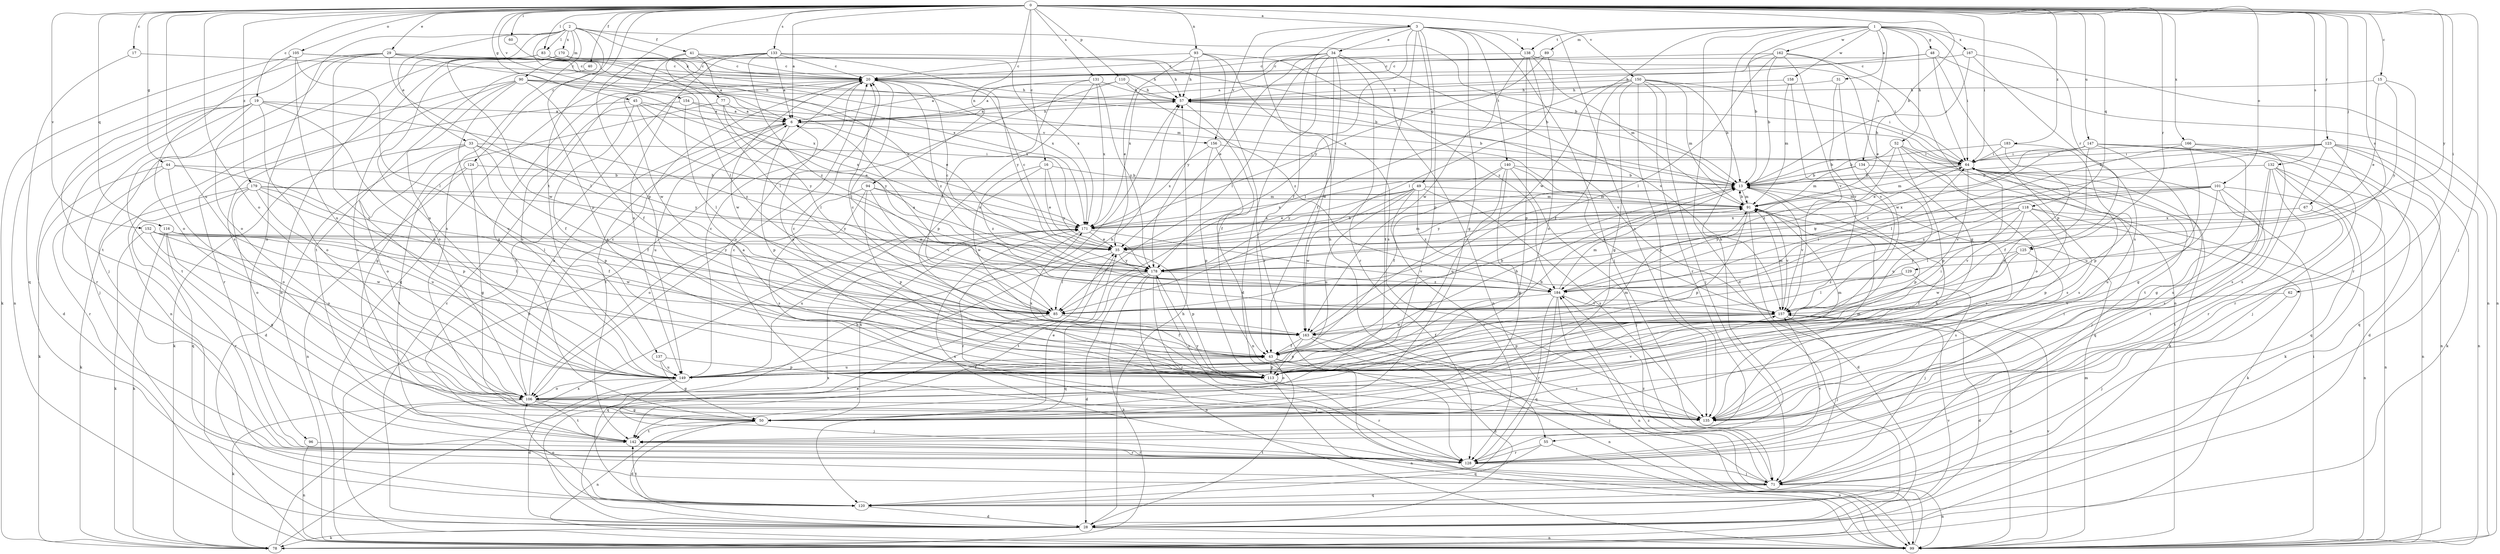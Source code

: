 strict digraph  {
0;
1;
2;
3;
6;
13;
15;
16;
17;
19;
20;
28;
29;
31;
33;
34;
35;
40;
41;
43;
44;
45;
48;
49;
50;
52;
55;
57;
60;
62;
64;
67;
71;
77;
78;
83;
85;
89;
90;
91;
93;
94;
96;
99;
101;
105;
106;
110;
113;
116;
118;
120;
123;
124;
125;
128;
129;
131;
132;
133;
134;
135;
137;
138;
140;
142;
147;
149;
150;
152;
154;
156;
157;
158;
162;
163;
166;
167;
170;
171;
178;
179;
183;
184;
0 -> 3  [label=a];
0 -> 6  [label=a];
0 -> 13  [label=b];
0 -> 15  [label=c];
0 -> 16  [label=c];
0 -> 17  [label=c];
0 -> 19  [label=c];
0 -> 29  [label=e];
0 -> 40  [label=f];
0 -> 44  [label=g];
0 -> 45  [label=g];
0 -> 60  [label=i];
0 -> 62  [label=i];
0 -> 64  [label=i];
0 -> 67  [label=j];
0 -> 71  [label=j];
0 -> 83  [label=l];
0 -> 93  [label=n];
0 -> 94  [label=n];
0 -> 101  [label=o];
0 -> 105  [label=o];
0 -> 106  [label=o];
0 -> 110  [label=p];
0 -> 113  [label=p];
0 -> 116  [label=q];
0 -> 118  [label=q];
0 -> 123  [label=r];
0 -> 124  [label=r];
0 -> 125  [label=r];
0 -> 129  [label=s];
0 -> 131  [label=s];
0 -> 132  [label=s];
0 -> 133  [label=s];
0 -> 137  [label=t];
0 -> 147  [label=u];
0 -> 149  [label=u];
0 -> 150  [label=v];
0 -> 152  [label=v];
0 -> 154  [label=v];
0 -> 166  [label=x];
0 -> 178  [label=y];
0 -> 179  [label=z];
0 -> 183  [label=z];
1 -> 13  [label=b];
1 -> 28  [label=d];
1 -> 31  [label=e];
1 -> 48  [label=g];
1 -> 52  [label=h];
1 -> 55  [label=h];
1 -> 64  [label=i];
1 -> 89  [label=m];
1 -> 125  [label=r];
1 -> 134  [label=s];
1 -> 138  [label=t];
1 -> 158  [label=w];
1 -> 162  [label=w];
1 -> 163  [label=w];
1 -> 167  [label=x];
2 -> 13  [label=b];
2 -> 33  [label=e];
2 -> 41  [label=f];
2 -> 77  [label=k];
2 -> 83  [label=l];
2 -> 85  [label=l];
2 -> 90  [label=m];
2 -> 96  [label=n];
2 -> 99  [label=n];
2 -> 113  [label=p];
2 -> 135  [label=s];
2 -> 170  [label=x];
3 -> 34  [label=e];
3 -> 43  [label=f];
3 -> 49  [label=g];
3 -> 50  [label=g];
3 -> 55  [label=h];
3 -> 71  [label=j];
3 -> 113  [label=p];
3 -> 135  [label=s];
3 -> 138  [label=t];
3 -> 140  [label=t];
3 -> 142  [label=t];
3 -> 156  [label=v];
3 -> 178  [label=y];
6 -> 57  [label=h];
6 -> 113  [label=p];
6 -> 142  [label=t];
6 -> 149  [label=u];
6 -> 156  [label=v];
13 -> 91  [label=m];
13 -> 113  [label=p];
13 -> 135  [label=s];
13 -> 157  [label=v];
13 -> 178  [label=y];
15 -> 35  [label=e];
15 -> 57  [label=h];
15 -> 128  [label=r];
15 -> 178  [label=y];
16 -> 13  [label=b];
16 -> 35  [label=e];
16 -> 163  [label=w];
16 -> 178  [label=y];
16 -> 184  [label=z];
17 -> 20  [label=c];
17 -> 120  [label=q];
19 -> 6  [label=a];
19 -> 28  [label=d];
19 -> 71  [label=j];
19 -> 106  [label=o];
19 -> 128  [label=r];
19 -> 142  [label=t];
19 -> 149  [label=u];
19 -> 184  [label=z];
20 -> 57  [label=h];
20 -> 85  [label=l];
20 -> 99  [label=n];
20 -> 142  [label=t];
20 -> 163  [label=w];
20 -> 184  [label=z];
28 -> 20  [label=c];
28 -> 35  [label=e];
28 -> 57  [label=h];
28 -> 78  [label=k];
28 -> 99  [label=n];
28 -> 157  [label=v];
28 -> 171  [label=x];
29 -> 20  [label=c];
29 -> 85  [label=l];
29 -> 91  [label=m];
29 -> 99  [label=n];
29 -> 106  [label=o];
29 -> 142  [label=t];
29 -> 149  [label=u];
29 -> 171  [label=x];
31 -> 57  [label=h];
31 -> 157  [label=v];
31 -> 163  [label=w];
33 -> 28  [label=d];
33 -> 43  [label=f];
33 -> 64  [label=i];
33 -> 78  [label=k];
33 -> 106  [label=o];
33 -> 113  [label=p];
33 -> 178  [label=y];
34 -> 20  [label=c];
34 -> 28  [label=d];
34 -> 35  [label=e];
34 -> 43  [label=f];
34 -> 85  [label=l];
34 -> 99  [label=n];
34 -> 128  [label=r];
34 -> 157  [label=v];
34 -> 163  [label=w];
34 -> 171  [label=x];
35 -> 13  [label=b];
35 -> 20  [label=c];
35 -> 85  [label=l];
35 -> 91  [label=m];
35 -> 113  [label=p];
35 -> 142  [label=t];
35 -> 178  [label=y];
40 -> 142  [label=t];
41 -> 6  [label=a];
41 -> 20  [label=c];
41 -> 57  [label=h];
41 -> 85  [label=l];
41 -> 163  [label=w];
43 -> 6  [label=a];
43 -> 13  [label=b];
43 -> 71  [label=j];
43 -> 106  [label=o];
43 -> 113  [label=p];
43 -> 135  [label=s];
43 -> 149  [label=u];
44 -> 13  [label=b];
44 -> 78  [label=k];
44 -> 106  [label=o];
44 -> 113  [label=p];
44 -> 128  [label=r];
45 -> 6  [label=a];
45 -> 35  [label=e];
45 -> 43  [label=f];
45 -> 128  [label=r];
45 -> 171  [label=x];
45 -> 178  [label=y];
48 -> 20  [label=c];
48 -> 57  [label=h];
48 -> 64  [label=i];
48 -> 99  [label=n];
48 -> 113  [label=p];
49 -> 35  [label=e];
49 -> 91  [label=m];
49 -> 128  [label=r];
49 -> 135  [label=s];
49 -> 149  [label=u];
49 -> 163  [label=w];
49 -> 171  [label=x];
49 -> 184  [label=z];
50 -> 13  [label=b];
50 -> 28  [label=d];
50 -> 35  [label=e];
50 -> 99  [label=n];
50 -> 142  [label=t];
50 -> 171  [label=x];
52 -> 13  [label=b];
52 -> 64  [label=i];
52 -> 78  [label=k];
52 -> 106  [label=o];
52 -> 113  [label=p];
52 -> 184  [label=z];
55 -> 99  [label=n];
55 -> 120  [label=q];
55 -> 128  [label=r];
57 -> 6  [label=a];
57 -> 43  [label=f];
57 -> 64  [label=i];
57 -> 157  [label=v];
60 -> 171  [label=x];
62 -> 71  [label=j];
62 -> 157  [label=v];
64 -> 13  [label=b];
64 -> 57  [label=h];
64 -> 71  [label=j];
64 -> 91  [label=m];
64 -> 120  [label=q];
64 -> 135  [label=s];
64 -> 157  [label=v];
67 -> 142  [label=t];
67 -> 171  [label=x];
71 -> 99  [label=n];
71 -> 120  [label=q];
71 -> 171  [label=x];
71 -> 184  [label=z];
77 -> 6  [label=a];
77 -> 50  [label=g];
77 -> 85  [label=l];
77 -> 178  [label=y];
78 -> 57  [label=h];
78 -> 171  [label=x];
83 -> 20  [label=c];
83 -> 35  [label=e];
83 -> 57  [label=h];
83 -> 71  [label=j];
83 -> 163  [label=w];
83 -> 171  [label=x];
85 -> 43  [label=f];
85 -> 64  [label=i];
85 -> 120  [label=q];
89 -> 20  [label=c];
89 -> 85  [label=l];
89 -> 171  [label=x];
90 -> 35  [label=e];
90 -> 43  [label=f];
90 -> 57  [label=h];
90 -> 99  [label=n];
90 -> 106  [label=o];
90 -> 135  [label=s];
90 -> 149  [label=u];
90 -> 171  [label=x];
91 -> 13  [label=b];
91 -> 28  [label=d];
91 -> 113  [label=p];
91 -> 157  [label=v];
91 -> 171  [label=x];
93 -> 20  [label=c];
93 -> 35  [label=e];
93 -> 57  [label=h];
93 -> 128  [label=r];
93 -> 135  [label=s];
93 -> 178  [label=y];
93 -> 184  [label=z];
94 -> 91  [label=m];
94 -> 106  [label=o];
94 -> 113  [label=p];
94 -> 135  [label=s];
94 -> 157  [label=v];
94 -> 171  [label=x];
96 -> 99  [label=n];
96 -> 128  [label=r];
99 -> 64  [label=i];
99 -> 91  [label=m];
99 -> 157  [label=v];
99 -> 184  [label=z];
101 -> 91  [label=m];
101 -> 99  [label=n];
101 -> 135  [label=s];
101 -> 142  [label=t];
101 -> 149  [label=u];
101 -> 171  [label=x];
101 -> 178  [label=y];
101 -> 184  [label=z];
105 -> 13  [label=b];
105 -> 20  [label=c];
105 -> 78  [label=k];
105 -> 85  [label=l];
105 -> 106  [label=o];
105 -> 149  [label=u];
106 -> 6  [label=a];
106 -> 20  [label=c];
106 -> 50  [label=g];
106 -> 78  [label=k];
106 -> 135  [label=s];
106 -> 142  [label=t];
106 -> 157  [label=v];
110 -> 6  [label=a];
110 -> 57  [label=h];
110 -> 106  [label=o];
110 -> 184  [label=z];
113 -> 6  [label=a];
113 -> 20  [label=c];
113 -> 91  [label=m];
113 -> 99  [label=n];
113 -> 128  [label=r];
113 -> 171  [label=x];
116 -> 35  [label=e];
116 -> 50  [label=g];
116 -> 78  [label=k];
116 -> 128  [label=r];
116 -> 163  [label=w];
116 -> 178  [label=y];
118 -> 78  [label=k];
118 -> 85  [label=l];
118 -> 99  [label=n];
118 -> 113  [label=p];
118 -> 157  [label=v];
118 -> 171  [label=x];
118 -> 178  [label=y];
118 -> 184  [label=z];
120 -> 28  [label=d];
120 -> 106  [label=o];
120 -> 142  [label=t];
123 -> 13  [label=b];
123 -> 28  [label=d];
123 -> 64  [label=i];
123 -> 78  [label=k];
123 -> 99  [label=n];
123 -> 128  [label=r];
123 -> 135  [label=s];
123 -> 184  [label=z];
124 -> 13  [label=b];
124 -> 50  [label=g];
124 -> 99  [label=n];
124 -> 142  [label=t];
125 -> 43  [label=f];
125 -> 135  [label=s];
125 -> 163  [label=w];
125 -> 178  [label=y];
128 -> 64  [label=i];
128 -> 71  [label=j];
128 -> 142  [label=t];
128 -> 157  [label=v];
129 -> 71  [label=j];
129 -> 85  [label=l];
129 -> 184  [label=z];
131 -> 6  [label=a];
131 -> 57  [label=h];
131 -> 85  [label=l];
131 -> 113  [label=p];
131 -> 171  [label=x];
131 -> 178  [label=y];
132 -> 13  [label=b];
132 -> 50  [label=g];
132 -> 78  [label=k];
132 -> 99  [label=n];
132 -> 120  [label=q];
132 -> 128  [label=r];
132 -> 135  [label=s];
133 -> 6  [label=a];
133 -> 13  [label=b];
133 -> 20  [label=c];
133 -> 50  [label=g];
133 -> 120  [label=q];
133 -> 149  [label=u];
133 -> 178  [label=y];
133 -> 184  [label=z];
134 -> 13  [label=b];
134 -> 91  [label=m];
134 -> 135  [label=s];
134 -> 149  [label=u];
135 -> 20  [label=c];
135 -> 91  [label=m];
135 -> 178  [label=y];
137 -> 50  [label=g];
137 -> 113  [label=p];
137 -> 149  [label=u];
138 -> 20  [label=c];
138 -> 64  [label=i];
138 -> 91  [label=m];
138 -> 106  [label=o];
138 -> 113  [label=p];
138 -> 163  [label=w];
140 -> 13  [label=b];
140 -> 43  [label=f];
140 -> 50  [label=g];
140 -> 71  [label=j];
140 -> 149  [label=u];
140 -> 157  [label=v];
140 -> 178  [label=y];
142 -> 128  [label=r];
147 -> 35  [label=e];
147 -> 43  [label=f];
147 -> 50  [label=g];
147 -> 64  [label=i];
147 -> 71  [label=j];
147 -> 120  [label=q];
147 -> 142  [label=t];
147 -> 184  [label=z];
149 -> 13  [label=b];
149 -> 20  [label=c];
149 -> 28  [label=d];
149 -> 43  [label=f];
149 -> 57  [label=h];
149 -> 64  [label=i];
149 -> 71  [label=j];
149 -> 91  [label=m];
149 -> 106  [label=o];
150 -> 13  [label=b];
150 -> 43  [label=f];
150 -> 50  [label=g];
150 -> 57  [label=h];
150 -> 64  [label=i];
150 -> 71  [label=j];
150 -> 85  [label=l];
150 -> 91  [label=m];
150 -> 128  [label=r];
150 -> 135  [label=s];
152 -> 35  [label=e];
152 -> 78  [label=k];
152 -> 85  [label=l];
152 -> 149  [label=u];
152 -> 163  [label=w];
154 -> 6  [label=a];
154 -> 13  [label=b];
154 -> 85  [label=l];
154 -> 149  [label=u];
156 -> 64  [label=i];
156 -> 99  [label=n];
156 -> 113  [label=p];
156 -> 171  [label=x];
157 -> 28  [label=d];
157 -> 43  [label=f];
157 -> 71  [label=j];
157 -> 91  [label=m];
157 -> 99  [label=n];
157 -> 113  [label=p];
157 -> 163  [label=w];
158 -> 57  [label=h];
158 -> 91  [label=m];
158 -> 157  [label=v];
162 -> 6  [label=a];
162 -> 13  [label=b];
162 -> 20  [label=c];
162 -> 50  [label=g];
162 -> 85  [label=l];
162 -> 99  [label=n];
162 -> 157  [label=v];
163 -> 13  [label=b];
163 -> 20  [label=c];
163 -> 28  [label=d];
163 -> 43  [label=f];
163 -> 99  [label=n];
163 -> 113  [label=p];
166 -> 64  [label=i];
166 -> 85  [label=l];
166 -> 99  [label=n];
166 -> 135  [label=s];
166 -> 149  [label=u];
167 -> 20  [label=c];
167 -> 35  [label=e];
167 -> 99  [label=n];
167 -> 135  [label=s];
170 -> 20  [label=c];
170 -> 135  [label=s];
170 -> 149  [label=u];
170 -> 171  [label=x];
171 -> 35  [label=e];
171 -> 128  [label=r];
171 -> 149  [label=u];
171 -> 157  [label=v];
178 -> 20  [label=c];
178 -> 28  [label=d];
178 -> 78  [label=k];
178 -> 99  [label=n];
178 -> 120  [label=q];
178 -> 128  [label=r];
178 -> 135  [label=s];
178 -> 184  [label=z];
179 -> 43  [label=f];
179 -> 78  [label=k];
179 -> 85  [label=l];
179 -> 91  [label=m];
179 -> 106  [label=o];
179 -> 120  [label=q];
179 -> 149  [label=u];
179 -> 178  [label=y];
183 -> 13  [label=b];
183 -> 64  [label=i];
183 -> 113  [label=p];
183 -> 149  [label=u];
184 -> 6  [label=a];
184 -> 64  [label=i];
184 -> 85  [label=l];
184 -> 91  [label=m];
184 -> 99  [label=n];
184 -> 120  [label=q];
184 -> 128  [label=r];
184 -> 157  [label=v];
}
